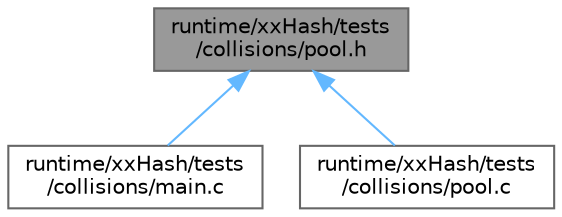 digraph "runtime/xxHash/tests/collisions/pool.h"
{
 // LATEX_PDF_SIZE
  bgcolor="transparent";
  edge [fontname=Helvetica,fontsize=10,labelfontname=Helvetica,labelfontsize=10];
  node [fontname=Helvetica,fontsize=10,shape=box,height=0.2,width=0.4];
  Node1 [id="Node000001",label="runtime/xxHash/tests\l/collisions/pool.h",height=0.2,width=0.4,color="gray40", fillcolor="grey60", style="filled", fontcolor="black",tooltip=" "];
  Node1 -> Node2 [id="edge1_Node000001_Node000002",dir="back",color="steelblue1",style="solid",tooltip=" "];
  Node2 [id="Node000002",label="runtime/xxHash/tests\l/collisions/main.c",height=0.2,width=0.4,color="grey40", fillcolor="white", style="filled",URL="$runtime_2xx_hash_2tests_2collisions_2main_8c.html",tooltip=" "];
  Node1 -> Node3 [id="edge2_Node000001_Node000003",dir="back",color="steelblue1",style="solid",tooltip=" "];
  Node3 [id="Node000003",label="runtime/xxHash/tests\l/collisions/pool.c",height=0.2,width=0.4,color="grey40", fillcolor="white", style="filled",URL="$pool_8c.html",tooltip=" "];
}
